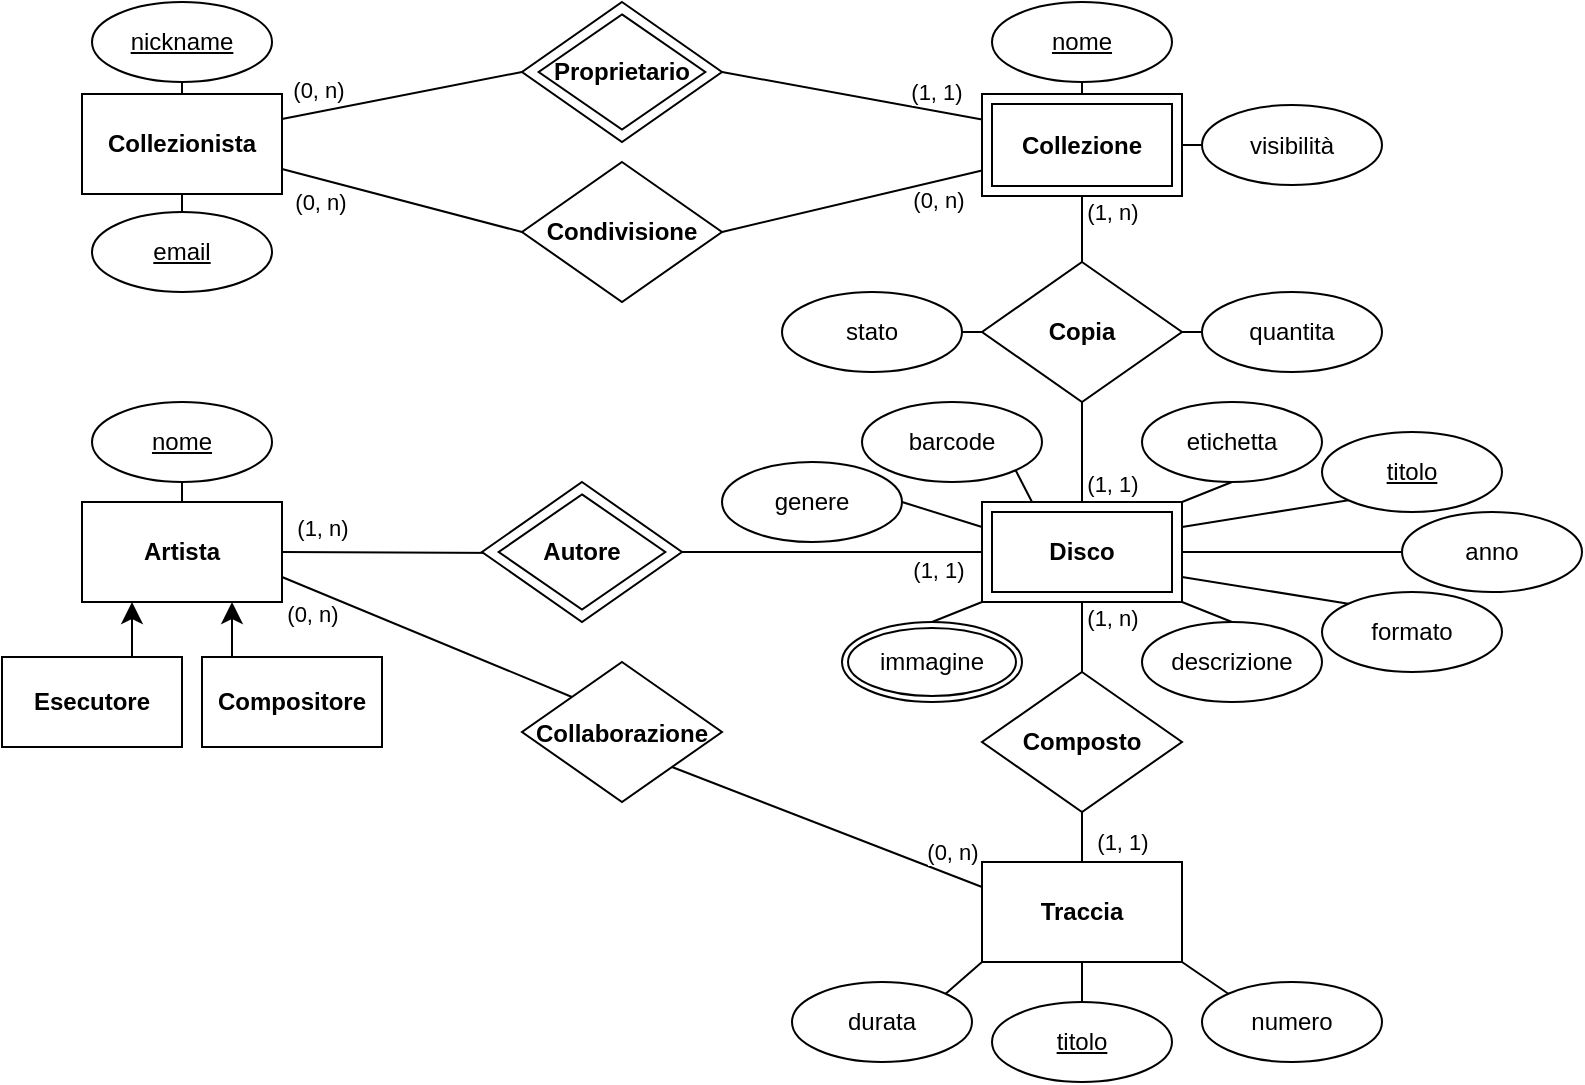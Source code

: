 <mxfile version="21.2.8" type="device">
  <diagram name="Page-1" id="mOuxxqlsxClfAwubohgY">
    <mxGraphModel dx="1114" dy="1198" grid="1" gridSize="10" guides="1" tooltips="1" connect="1" arrows="1" fold="1" page="1" pageScale="1" pageWidth="850" pageHeight="1100" math="0" shadow="0">
      <root>
        <mxCell id="0" />
        <mxCell id="1" parent="0" />
        <mxCell id="aDQZIw9n2Cmun58OzOLv-1" value="nickname" style="ellipse;whiteSpace=wrap;html=1;align=center;fontStyle=4;" parent="1" vertex="1">
          <mxGeometry x="75" y="30" width="90" height="40" as="geometry" />
        </mxCell>
        <mxCell id="aDQZIw9n2Cmun58OzOLv-2" value="" style="endArrow=none;html=1;rounded=0;entryX=0.5;entryY=1;entryDx=0;entryDy=0;exitX=0.5;exitY=0;exitDx=0;exitDy=0;" parent="1" source="aDQZIw9n2Cmun58OzOLv-3" target="aDQZIw9n2Cmun58OzOLv-1" edge="1">
          <mxGeometry relative="1" as="geometry">
            <mxPoint x="130" y="141" as="sourcePoint" />
            <mxPoint x="100" y="241" as="targetPoint" />
          </mxGeometry>
        </mxCell>
        <mxCell id="aDQZIw9n2Cmun58OzOLv-3" value="" style="html=1;dashed=0;whiteSpace=wrap;" parent="1" vertex="1">
          <mxGeometry x="70" y="76" width="100" height="50" as="geometry" />
        </mxCell>
        <mxCell id="aDQZIw9n2Cmun58OzOLv-4" value="Collezionista" style="text;html=1;strokeColor=none;fillColor=none;align=center;verticalAlign=middle;whiteSpace=wrap;rounded=0;fontStyle=1;fontSize=12;" parent="1" vertex="1">
          <mxGeometry x="90" y="86" width="60" height="30" as="geometry" />
        </mxCell>
        <mxCell id="aDQZIw9n2Cmun58OzOLv-5" value="&lt;u&gt;email&lt;/u&gt;" style="ellipse;whiteSpace=wrap;html=1;align=center;" parent="1" vertex="1">
          <mxGeometry x="75" y="135" width="90" height="40" as="geometry" />
        </mxCell>
        <mxCell id="aDQZIw9n2Cmun58OzOLv-6" value="" style="endArrow=none;html=1;rounded=0;entryX=0.5;entryY=0;entryDx=0;entryDy=0;exitX=0.5;exitY=1;exitDx=0;exitDy=0;" parent="1" source="aDQZIw9n2Cmun58OzOLv-3" target="aDQZIw9n2Cmun58OzOLv-5" edge="1">
          <mxGeometry relative="1" as="geometry">
            <mxPoint x="200" y="106" as="sourcePoint" />
            <mxPoint x="205" y="171" as="targetPoint" />
          </mxGeometry>
        </mxCell>
        <mxCell id="aDQZIw9n2Cmun58OzOLv-7" value="&lt;u&gt;nome&lt;/u&gt;" style="ellipse;whiteSpace=wrap;html=1;align=center;" parent="1" vertex="1">
          <mxGeometry x="525" y="30" width="90" height="40" as="geometry" />
        </mxCell>
        <mxCell id="aDQZIw9n2Cmun58OzOLv-8" value="" style="endArrow=none;html=1;rounded=0;entryX=0.5;entryY=0;entryDx=0;entryDy=0;exitX=0.5;exitY=1;exitDx=0;exitDy=0;" parent="1" source="aDQZIw9n2Cmun58OzOLv-7" target="aDQZIw9n2Cmun58OzOLv-12" edge="1">
          <mxGeometry relative="1" as="geometry">
            <mxPoint x="800" y="115" as="sourcePoint" />
            <mxPoint x="640" y="105" as="targetPoint" />
          </mxGeometry>
        </mxCell>
        <mxCell id="aDQZIw9n2Cmun58OzOLv-9" value="visibilità" style="ellipse;whiteSpace=wrap;html=1;align=center;" parent="1" vertex="1">
          <mxGeometry x="630" y="81.5" width="90" height="40" as="geometry" />
        </mxCell>
        <mxCell id="aDQZIw9n2Cmun58OzOLv-11" value="" style="endArrow=none;html=1;rounded=0;entryX=1;entryY=0.5;entryDx=0;entryDy=0;exitX=0;exitY=0.5;exitDx=0;exitDy=0;" parent="1" source="aDQZIw9n2Cmun58OzOLv-9" target="aDQZIw9n2Cmun58OzOLv-12" edge="1">
          <mxGeometry relative="1" as="geometry">
            <mxPoint x="750" y="70" as="sourcePoint" />
            <mxPoint x="690" y="130" as="targetPoint" />
          </mxGeometry>
        </mxCell>
        <mxCell id="aDQZIw9n2Cmun58OzOLv-12" value="&lt;b&gt;&lt;font style=&quot;font-size: 12px;&quot;&gt;Collezione&lt;/font&gt;&lt;/b&gt;" style="shape=ext;margin=3;double=1;whiteSpace=wrap;html=1;align=center;" parent="1" vertex="1">
          <mxGeometry x="520" y="76" width="100" height="51" as="geometry" />
        </mxCell>
        <mxCell id="aDQZIw9n2Cmun58OzOLv-13" value="" style="group;fontSize=12;" parent="1" vertex="1" connectable="0">
          <mxGeometry x="290" y="110" width="100" height="70" as="geometry" />
        </mxCell>
        <mxCell id="aDQZIw9n2Cmun58OzOLv-14" value="" style="shape=rhombus;html=1;dashed=0;whiteSpace=wrap;perimeter=rhombusPerimeter;" parent="aDQZIw9n2Cmun58OzOLv-13" vertex="1">
          <mxGeometry width="100" height="70" as="geometry" />
        </mxCell>
        <mxCell id="aDQZIw9n2Cmun58OzOLv-15" value="Condivisione" style="text;html=1;strokeColor=none;fillColor=none;align=center;verticalAlign=middle;whiteSpace=wrap;rounded=0;fontStyle=1;fontSize=12;" parent="aDQZIw9n2Cmun58OzOLv-13" vertex="1">
          <mxGeometry x="25" y="22.647" width="50" height="24.706" as="geometry" />
        </mxCell>
        <mxCell id="aDQZIw9n2Cmun58OzOLv-16" value="" style="group" parent="1" vertex="1" connectable="0">
          <mxGeometry x="290" y="30" width="100" height="70" as="geometry" />
        </mxCell>
        <mxCell id="aDQZIw9n2Cmun58OzOLv-17" value="" style="shape=rhombus;html=1;dashed=0;whiteSpace=wrap;perimeter=rhombusPerimeter;" parent="aDQZIw9n2Cmun58OzOLv-16" vertex="1">
          <mxGeometry width="100" height="70" as="geometry" />
        </mxCell>
        <mxCell id="aDQZIw9n2Cmun58OzOLv-18" value="" style="rhombus;whiteSpace=wrap;html=1;" parent="aDQZIw9n2Cmun58OzOLv-16" vertex="1">
          <mxGeometry x="8.333" y="6.176" width="83.333" height="57.647" as="geometry" />
        </mxCell>
        <mxCell id="aDQZIw9n2Cmun58OzOLv-19" value="Proprietario" style="text;html=1;strokeColor=none;fillColor=none;align=center;verticalAlign=middle;whiteSpace=wrap;rounded=0;fontStyle=1;fontSize=12;" parent="aDQZIw9n2Cmun58OzOLv-16" vertex="1">
          <mxGeometry x="25" y="22.647" width="50" height="24.706" as="geometry" />
        </mxCell>
        <mxCell id="aDQZIw9n2Cmun58OzOLv-20" value="" style="endArrow=none;html=1;rounded=0;entryX=1;entryY=0.25;entryDx=0;entryDy=0;exitX=0;exitY=0.5;exitDx=0;exitDy=0;" parent="1" source="aDQZIw9n2Cmun58OzOLv-17" target="aDQZIw9n2Cmun58OzOLv-3" edge="1">
          <mxGeometry relative="1" as="geometry">
            <mxPoint x="310" y="63" as="sourcePoint" />
            <mxPoint x="170" y="89" as="targetPoint" />
          </mxGeometry>
        </mxCell>
        <mxCell id="aDQZIw9n2Cmun58OzOLv-115" value="(0, n)" style="edgeLabel;html=1;align=center;verticalAlign=middle;resizable=0;points=[];" parent="aDQZIw9n2Cmun58OzOLv-20" vertex="1" connectable="0">
          <mxGeometry x="0.687" y="1" relative="1" as="geometry">
            <mxPoint x="-1" y="-12" as="offset" />
          </mxGeometry>
        </mxCell>
        <mxCell id="aDQZIw9n2Cmun58OzOLv-21" value="" style="endArrow=none;html=1;rounded=0;entryX=1;entryY=0.75;entryDx=0;entryDy=0;exitX=0;exitY=0.5;exitDx=0;exitDy=0;" parent="1" source="aDQZIw9n2Cmun58OzOLv-14" target="aDQZIw9n2Cmun58OzOLv-3" edge="1">
          <mxGeometry relative="1" as="geometry">
            <mxPoint x="320" y="73" as="sourcePoint" />
            <mxPoint x="180" y="99" as="targetPoint" />
          </mxGeometry>
        </mxCell>
        <mxCell id="aDQZIw9n2Cmun58OzOLv-116" value="(0, n)" style="edgeLabel;html=1;align=center;verticalAlign=middle;resizable=0;points=[];" parent="aDQZIw9n2Cmun58OzOLv-21" vertex="1" connectable="0">
          <mxGeometry x="0.516" y="4" relative="1" as="geometry">
            <mxPoint x="-9" y="5" as="offset" />
          </mxGeometry>
        </mxCell>
        <mxCell id="aDQZIw9n2Cmun58OzOLv-22" value="" style="endArrow=none;html=1;rounded=0;entryX=0;entryY=0.25;entryDx=0;entryDy=0;exitX=1;exitY=0.5;exitDx=0;exitDy=0;" parent="1" source="aDQZIw9n2Cmun58OzOLv-17" target="aDQZIw9n2Cmun58OzOLv-12" edge="1">
          <mxGeometry relative="1" as="geometry">
            <mxPoint x="330" y="83" as="sourcePoint" />
            <mxPoint x="190" y="109" as="targetPoint" />
          </mxGeometry>
        </mxCell>
        <mxCell id="aDQZIw9n2Cmun58OzOLv-117" value="(1, 1)" style="edgeLabel;html=1;align=center;verticalAlign=middle;resizable=0;points=[];" parent="aDQZIw9n2Cmun58OzOLv-22" vertex="1" connectable="0">
          <mxGeometry x="0.294" y="-1" relative="1" as="geometry">
            <mxPoint x="23" y="-7" as="offset" />
          </mxGeometry>
        </mxCell>
        <mxCell id="aDQZIw9n2Cmun58OzOLv-23" value="" style="endArrow=none;html=1;rounded=0;entryX=1;entryY=0.5;entryDx=0;entryDy=0;exitX=0;exitY=0.75;exitDx=0;exitDy=0;" parent="1" source="aDQZIw9n2Cmun58OzOLv-12" target="aDQZIw9n2Cmun58OzOLv-14" edge="1">
          <mxGeometry relative="1" as="geometry">
            <mxPoint x="340" y="93" as="sourcePoint" />
            <mxPoint x="200" y="119" as="targetPoint" />
          </mxGeometry>
        </mxCell>
        <mxCell id="aDQZIw9n2Cmun58OzOLv-118" value="(0, n)" style="edgeLabel;html=1;align=center;verticalAlign=middle;resizable=0;points=[];" parent="aDQZIw9n2Cmun58OzOLv-23" vertex="1" connectable="0">
          <mxGeometry x="-0.518" y="1" relative="1" as="geometry">
            <mxPoint x="9" y="6" as="offset" />
          </mxGeometry>
        </mxCell>
        <mxCell id="aDQZIw9n2Cmun58OzOLv-24" value="&lt;b&gt;&lt;font style=&quot;font-size: 12px;&quot;&gt;Disco&lt;/font&gt;&lt;/b&gt;" style="shape=ext;margin=3;double=1;whiteSpace=wrap;html=1;align=center;" parent="1" vertex="1">
          <mxGeometry x="520" y="280" width="100" height="50" as="geometry" />
        </mxCell>
        <mxCell id="aDQZIw9n2Cmun58OzOLv-25" value="" style="group" parent="1" vertex="1" connectable="0">
          <mxGeometry x="520" y="160" width="100" height="70" as="geometry" />
        </mxCell>
        <mxCell id="aDQZIw9n2Cmun58OzOLv-26" value="" style="shape=rhombus;html=1;dashed=0;whiteSpace=wrap;perimeter=rhombusPerimeter;" parent="aDQZIw9n2Cmun58OzOLv-25" vertex="1">
          <mxGeometry width="100.0" height="70" as="geometry" />
        </mxCell>
        <mxCell id="aDQZIw9n2Cmun58OzOLv-27" value="&lt;font style=&quot;font-size: 12px;&quot;&gt;Copia&lt;/font&gt;" style="text;html=1;strokeColor=none;fillColor=none;align=center;verticalAlign=middle;whiteSpace=wrap;rounded=0;fontStyle=1;fontSize=12;" parent="aDQZIw9n2Cmun58OzOLv-25" vertex="1">
          <mxGeometry x="25.0" y="22.647" width="50.0" height="24.706" as="geometry" />
        </mxCell>
        <mxCell id="aDQZIw9n2Cmun58OzOLv-29" value="" style="endArrow=none;html=1;rounded=0;entryX=0.5;entryY=0;entryDx=0;entryDy=0;exitX=0.5;exitY=1;exitDx=0;exitDy=0;" parent="1" source="aDQZIw9n2Cmun58OzOLv-12" target="aDQZIw9n2Cmun58OzOLv-26" edge="1">
          <mxGeometry relative="1" as="geometry">
            <mxPoint x="530" y="124" as="sourcePoint" />
            <mxPoint x="400" y="155" as="targetPoint" />
          </mxGeometry>
        </mxCell>
        <mxCell id="aDQZIw9n2Cmun58OzOLv-123" value="(1, n)" style="edgeLabel;html=1;align=center;verticalAlign=middle;resizable=0;points=[];" parent="aDQZIw9n2Cmun58OzOLv-29" vertex="1" connectable="0">
          <mxGeometry x="-0.455" relative="1" as="geometry">
            <mxPoint x="15" y="-1" as="offset" />
          </mxGeometry>
        </mxCell>
        <mxCell id="aDQZIw9n2Cmun58OzOLv-30" value="" style="endArrow=none;html=1;rounded=0;entryX=0.5;entryY=0;entryDx=0;entryDy=0;exitX=0.5;exitY=1;exitDx=0;exitDy=0;" parent="1" source="aDQZIw9n2Cmun58OzOLv-26" target="aDQZIw9n2Cmun58OzOLv-24" edge="1">
          <mxGeometry relative="1" as="geometry">
            <mxPoint x="540" y="134" as="sourcePoint" />
            <mxPoint x="410" y="165" as="targetPoint" />
          </mxGeometry>
        </mxCell>
        <mxCell id="aDQZIw9n2Cmun58OzOLv-125" value="(1, 1)" style="edgeLabel;html=1;align=center;verticalAlign=middle;resizable=0;points=[];" parent="aDQZIw9n2Cmun58OzOLv-30" vertex="1" connectable="0">
          <mxGeometry x="0.44" y="1" relative="1" as="geometry">
            <mxPoint x="14" y="5" as="offset" />
          </mxGeometry>
        </mxCell>
        <mxCell id="aDQZIw9n2Cmun58OzOLv-31" value="stato" style="ellipse;whiteSpace=wrap;html=1;align=center;" parent="1" vertex="1">
          <mxGeometry x="420" y="175" width="90" height="40" as="geometry" />
        </mxCell>
        <mxCell id="aDQZIw9n2Cmun58OzOLv-32" value="" style="endArrow=none;html=1;rounded=0;entryX=0;entryY=0.5;entryDx=0;entryDy=0;exitX=1;exitY=0.5;exitDx=0;exitDy=0;" parent="1" source="aDQZIw9n2Cmun58OzOLv-31" target="aDQZIw9n2Cmun58OzOLv-26" edge="1">
          <mxGeometry relative="1" as="geometry">
            <mxPoint x="650" y="112" as="sourcePoint" />
            <mxPoint x="630" y="112" as="targetPoint" />
          </mxGeometry>
        </mxCell>
        <mxCell id="aDQZIw9n2Cmun58OzOLv-36" value="genere" style="ellipse;whiteSpace=wrap;html=1;align=center;" parent="1" vertex="1">
          <mxGeometry x="390" y="260" width="90" height="40" as="geometry" />
        </mxCell>
        <mxCell id="aDQZIw9n2Cmun58OzOLv-37" value="barcode" style="ellipse;whiteSpace=wrap;html=1;align=center;" parent="1" vertex="1">
          <mxGeometry x="460" y="230" width="90" height="40" as="geometry" />
        </mxCell>
        <mxCell id="aDQZIw9n2Cmun58OzOLv-38" value="descrizione" style="ellipse;whiteSpace=wrap;html=1;align=center;" parent="1" vertex="1">
          <mxGeometry x="600" y="340" width="90" height="40" as="geometry" />
        </mxCell>
        <mxCell id="aDQZIw9n2Cmun58OzOLv-39" value="etichetta" style="ellipse;whiteSpace=wrap;html=1;align=center;" parent="1" vertex="1">
          <mxGeometry x="600" y="230" width="90" height="40" as="geometry" />
        </mxCell>
        <mxCell id="aDQZIw9n2Cmun58OzOLv-40" value="anno" style="ellipse;whiteSpace=wrap;html=1;align=center;" parent="1" vertex="1">
          <mxGeometry x="730" y="285" width="90" height="40" as="geometry" />
        </mxCell>
        <mxCell id="aDQZIw9n2Cmun58OzOLv-41" value="formato" style="ellipse;whiteSpace=wrap;html=1;align=center;" parent="1" vertex="1">
          <mxGeometry x="690" y="325" width="90" height="40" as="geometry" />
        </mxCell>
        <mxCell id="aDQZIw9n2Cmun58OzOLv-42" value="&lt;u&gt;titolo&lt;/u&gt;" style="ellipse;whiteSpace=wrap;html=1;align=center;" parent="1" vertex="1">
          <mxGeometry x="690" y="245" width="90" height="40" as="geometry" />
        </mxCell>
        <mxCell id="aDQZIw9n2Cmun58OzOLv-43" value="" style="endArrow=none;html=1;rounded=0;entryX=1;entryY=0.25;entryDx=0;entryDy=0;exitX=0;exitY=1;exitDx=0;exitDy=0;" parent="1" source="aDQZIw9n2Cmun58OzOLv-42" target="aDQZIw9n2Cmun58OzOLv-24" edge="1">
          <mxGeometry relative="1" as="geometry">
            <mxPoint x="650" y="205" as="sourcePoint" />
            <mxPoint x="630" y="205" as="targetPoint" />
          </mxGeometry>
        </mxCell>
        <mxCell id="aDQZIw9n2Cmun58OzOLv-44" value="" style="endArrow=none;html=1;rounded=0;entryX=1;entryY=0.5;entryDx=0;entryDy=0;exitX=0;exitY=0.5;exitDx=0;exitDy=0;" parent="1" source="aDQZIw9n2Cmun58OzOLv-40" target="aDQZIw9n2Cmun58OzOLv-24" edge="1">
          <mxGeometry relative="1" as="geometry">
            <mxPoint x="660" y="215" as="sourcePoint" />
            <mxPoint x="640" y="215" as="targetPoint" />
          </mxGeometry>
        </mxCell>
        <mxCell id="aDQZIw9n2Cmun58OzOLv-45" value="" style="endArrow=none;html=1;rounded=0;entryX=1;entryY=0.75;entryDx=0;entryDy=0;exitX=0;exitY=0;exitDx=0;exitDy=0;" parent="1" source="aDQZIw9n2Cmun58OzOLv-41" target="aDQZIw9n2Cmun58OzOLv-24" edge="1">
          <mxGeometry relative="1" as="geometry">
            <mxPoint x="670" y="225" as="sourcePoint" />
            <mxPoint x="650" y="225" as="targetPoint" />
          </mxGeometry>
        </mxCell>
        <mxCell id="aDQZIw9n2Cmun58OzOLv-46" value="" style="endArrow=none;html=1;rounded=0;entryX=1;entryY=1;entryDx=0;entryDy=0;exitX=0.5;exitY=0;exitDx=0;exitDy=0;" parent="1" source="aDQZIw9n2Cmun58OzOLv-38" target="aDQZIw9n2Cmun58OzOLv-24" edge="1">
          <mxGeometry relative="1" as="geometry">
            <mxPoint x="680" y="235" as="sourcePoint" />
            <mxPoint x="660" y="235" as="targetPoint" />
          </mxGeometry>
        </mxCell>
        <mxCell id="aDQZIw9n2Cmun58OzOLv-47" value="" style="group" parent="1" vertex="1" connectable="0">
          <mxGeometry x="70" y="280" width="100" height="50" as="geometry" />
        </mxCell>
        <mxCell id="aDQZIw9n2Cmun58OzOLv-48" value="" style="html=1;dashed=0;whiteSpace=wrap;" parent="aDQZIw9n2Cmun58OzOLv-47" vertex="1">
          <mxGeometry width="100" height="50" as="geometry" />
        </mxCell>
        <mxCell id="aDQZIw9n2Cmun58OzOLv-49" value="&lt;b style=&quot;font-size: 12px;&quot;&gt;&lt;font style=&quot;font-size: 12px;&quot;&gt;Artista&lt;/font&gt;&lt;/b&gt;" style="text;html=1;strokeColor=none;fillColor=none;align=center;verticalAlign=middle;whiteSpace=wrap;rounded=0;fontSize=12;" parent="aDQZIw9n2Cmun58OzOLv-47" vertex="1">
          <mxGeometry x="20" y="10" width="60" height="30" as="geometry" />
        </mxCell>
        <mxCell id="aDQZIw9n2Cmun58OzOLv-61" value="" style="endArrow=none;html=1;rounded=0;entryX=1;entryY=0.5;entryDx=0;entryDy=0;exitX=0;exitY=0.5;exitDx=0;exitDy=0;" parent="1" target="aDQZIw9n2Cmun58OzOLv-48" edge="1">
          <mxGeometry relative="1" as="geometry">
            <mxPoint x="290" y="305.5" as="sourcePoint" />
            <mxPoint x="160" y="394" as="targetPoint" />
          </mxGeometry>
        </mxCell>
        <mxCell id="aDQZIw9n2Cmun58OzOLv-112" value="(1, n)" style="edgeLabel;html=1;align=center;verticalAlign=middle;resizable=0;points=[];" parent="aDQZIw9n2Cmun58OzOLv-61" vertex="1" connectable="0">
          <mxGeometry x="0.667" y="1" relative="1" as="geometry">
            <mxPoint y="-13" as="offset" />
          </mxGeometry>
        </mxCell>
        <mxCell id="aDQZIw9n2Cmun58OzOLv-62" value="" style="endArrow=none;html=1;rounded=0;entryX=1;entryY=0.5;entryDx=0;entryDy=0;exitX=0;exitY=0.5;exitDx=0;exitDy=0;" parent="1" source="aDQZIw9n2Cmun58OzOLv-24" target="aDQZIw9n2Cmun58OzOLv-67" edge="1">
          <mxGeometry relative="1" as="geometry">
            <mxPoint x="510" y="374" as="sourcePoint" />
            <mxPoint x="390" y="285.5" as="targetPoint" />
          </mxGeometry>
        </mxCell>
        <mxCell id="aDQZIw9n2Cmun58OzOLv-113" value="(1, 1)" style="edgeLabel;html=1;align=center;verticalAlign=middle;resizable=0;points=[];" parent="aDQZIw9n2Cmun58OzOLv-62" vertex="1" connectable="0">
          <mxGeometry x="-0.708" y="2" relative="1" as="geometry">
            <mxPoint y="7" as="offset" />
          </mxGeometry>
        </mxCell>
        <mxCell id="aDQZIw9n2Cmun58OzOLv-66" value="" style="group" parent="1" vertex="1" connectable="0">
          <mxGeometry x="270" y="270" width="100" height="70" as="geometry" />
        </mxCell>
        <mxCell id="aDQZIw9n2Cmun58OzOLv-67" value="" style="shape=rhombus;html=1;dashed=0;whiteSpace=wrap;perimeter=rhombusPerimeter;" parent="aDQZIw9n2Cmun58OzOLv-66" vertex="1">
          <mxGeometry width="100.0" height="70" as="geometry" />
        </mxCell>
        <mxCell id="aDQZIw9n2Cmun58OzOLv-68" value="" style="rhombus;whiteSpace=wrap;html=1;" parent="aDQZIw9n2Cmun58OzOLv-66" vertex="1">
          <mxGeometry x="8.333" y="6.176" width="83.333" height="57.647" as="geometry" />
        </mxCell>
        <mxCell id="aDQZIw9n2Cmun58OzOLv-69" value="Autore" style="text;html=1;strokeColor=none;fillColor=none;align=center;verticalAlign=middle;whiteSpace=wrap;rounded=0;fontStyle=1;fontSize=12;" parent="aDQZIw9n2Cmun58OzOLv-66" vertex="1">
          <mxGeometry x="25.0" y="22.647" width="50.0" height="24.706" as="geometry" />
        </mxCell>
        <mxCell id="aDQZIw9n2Cmun58OzOLv-71" value="&lt;u&gt;nome&lt;/u&gt;" style="ellipse;whiteSpace=wrap;html=1;align=center;" parent="1" vertex="1">
          <mxGeometry x="75" y="230" width="90" height="40" as="geometry" />
        </mxCell>
        <mxCell id="aDQZIw9n2Cmun58OzOLv-72" value="" style="endArrow=none;html=1;rounded=0;entryX=0.5;entryY=1;entryDx=0;entryDy=0;exitX=0.5;exitY=0;exitDx=0;exitDy=0;" parent="1" source="aDQZIw9n2Cmun58OzOLv-48" target="aDQZIw9n2Cmun58OzOLv-71" edge="1">
          <mxGeometry relative="1" as="geometry">
            <mxPoint x="285" y="236" as="sourcePoint" />
            <mxPoint x="370" y="281" as="targetPoint" />
          </mxGeometry>
        </mxCell>
        <mxCell id="aDQZIw9n2Cmun58OzOLv-73" value="" style="group" parent="1" vertex="1" connectable="0">
          <mxGeometry x="130" y="357.5" width="90" height="45" as="geometry" />
        </mxCell>
        <mxCell id="aDQZIw9n2Cmun58OzOLv-74" value="" style="html=1;dashed=0;whiteSpace=wrap;" parent="aDQZIw9n2Cmun58OzOLv-73" vertex="1">
          <mxGeometry width="90" height="45" as="geometry" />
        </mxCell>
        <mxCell id="aDQZIw9n2Cmun58OzOLv-75" value="&lt;b&gt;&lt;font style=&quot;font-size: 12px;&quot;&gt;Compositore&lt;/font&gt;&lt;/b&gt;" style="text;html=1;strokeColor=none;fillColor=none;align=center;verticalAlign=middle;whiteSpace=wrap;rounded=0;" parent="aDQZIw9n2Cmun58OzOLv-73" vertex="1">
          <mxGeometry x="18" y="9" width="54" height="27" as="geometry" />
        </mxCell>
        <mxCell id="aDQZIw9n2Cmun58OzOLv-79" value="" style="edgeStyle=segmentEdgeStyle;endArrow=classic;html=1;curved=0;rounded=0;endSize=8;startSize=8;exitX=0.75;exitY=0;exitDx=0;exitDy=0;entryX=0.25;entryY=1;entryDx=0;entryDy=0;" parent="1" source="aDQZIw9n2Cmun58OzOLv-82" target="aDQZIw9n2Cmun58OzOLv-48" edge="1">
          <mxGeometry width="50" height="50" relative="1" as="geometry">
            <mxPoint x="95" y="429" as="sourcePoint" />
            <mxPoint x="135" y="385" as="targetPoint" />
            <Array as="points">
              <mxPoint x="95" y="358" />
            </Array>
          </mxGeometry>
        </mxCell>
        <mxCell id="aDQZIw9n2Cmun58OzOLv-80" value="" style="edgeStyle=segmentEdgeStyle;endArrow=classic;html=1;curved=0;rounded=0;endSize=8;startSize=8;exitX=0.25;exitY=0;exitDx=0;exitDy=0;entryX=0.75;entryY=1;entryDx=0;entryDy=0;" parent="1" source="aDQZIw9n2Cmun58OzOLv-74" target="aDQZIw9n2Cmun58OzOLv-48" edge="1">
          <mxGeometry width="50" height="50" relative="1" as="geometry">
            <mxPoint x="500" y="430" as="sourcePoint" />
            <mxPoint x="185" y="385" as="targetPoint" />
            <Array as="points">
              <mxPoint x="145" y="358" />
            </Array>
          </mxGeometry>
        </mxCell>
        <mxCell id="aDQZIw9n2Cmun58OzOLv-81" value="" style="group" parent="1" vertex="1" connectable="0">
          <mxGeometry x="30" y="357.5" width="90" height="45" as="geometry" />
        </mxCell>
        <mxCell id="aDQZIw9n2Cmun58OzOLv-82" value="" style="html=1;dashed=0;whiteSpace=wrap;" parent="aDQZIw9n2Cmun58OzOLv-81" vertex="1">
          <mxGeometry width="90" height="45" as="geometry" />
        </mxCell>
        <mxCell id="aDQZIw9n2Cmun58OzOLv-83" value="&lt;b&gt;&lt;font style=&quot;font-size: 12px;&quot;&gt;Esecutore&lt;/font&gt;&lt;/b&gt;" style="text;html=1;strokeColor=none;fillColor=none;align=center;verticalAlign=middle;whiteSpace=wrap;rounded=0;" parent="aDQZIw9n2Cmun58OzOLv-81" vertex="1">
          <mxGeometry x="18" y="9" width="54" height="27" as="geometry" />
        </mxCell>
        <mxCell id="aDQZIw9n2Cmun58OzOLv-85" value="" style="endArrow=none;html=1;rounded=0;entryX=0.25;entryY=0;entryDx=0;entryDy=0;exitX=1;exitY=1;exitDx=0;exitDy=0;" parent="1" source="aDQZIw9n2Cmun58OzOLv-37" target="aDQZIw9n2Cmun58OzOLv-24" edge="1">
          <mxGeometry relative="1" as="geometry">
            <mxPoint x="673" y="274" as="sourcePoint" />
            <mxPoint x="630" y="283" as="targetPoint" />
          </mxGeometry>
        </mxCell>
        <mxCell id="aDQZIw9n2Cmun58OzOLv-87" value="" style="group" parent="1" vertex="1" connectable="0">
          <mxGeometry x="520" y="460" width="100" height="50" as="geometry" />
        </mxCell>
        <mxCell id="aDQZIw9n2Cmun58OzOLv-88" value="" style="html=1;dashed=0;whiteSpace=wrap;" parent="aDQZIw9n2Cmun58OzOLv-87" vertex="1">
          <mxGeometry width="100" height="50" as="geometry" />
        </mxCell>
        <mxCell id="aDQZIw9n2Cmun58OzOLv-89" value="&lt;b style=&quot;font-size: 12px;&quot;&gt;&lt;font style=&quot;font-size: 12px;&quot;&gt;Traccia&lt;/font&gt;&lt;/b&gt;" style="text;html=1;strokeColor=none;fillColor=none;align=center;verticalAlign=middle;whiteSpace=wrap;rounded=0;fontSize=12;" parent="aDQZIw9n2Cmun58OzOLv-87" vertex="1">
          <mxGeometry x="20" y="10" width="60" height="30" as="geometry" />
        </mxCell>
        <mxCell id="aDQZIw9n2Cmun58OzOLv-90" value="" style="group" parent="1" vertex="1" connectable="0">
          <mxGeometry x="520" y="365" width="100" height="70" as="geometry" />
        </mxCell>
        <mxCell id="aDQZIw9n2Cmun58OzOLv-91" value="" style="shape=rhombus;html=1;dashed=0;whiteSpace=wrap;perimeter=rhombusPerimeter;" parent="aDQZIw9n2Cmun58OzOLv-90" vertex="1">
          <mxGeometry width="100.0" height="70" as="geometry" />
        </mxCell>
        <mxCell id="aDQZIw9n2Cmun58OzOLv-92" value="&lt;font style=&quot;font-size: 12px;&quot;&gt;Composto&lt;/font&gt;" style="text;html=1;strokeColor=none;fillColor=none;align=center;verticalAlign=middle;whiteSpace=wrap;rounded=0;fontStyle=1;fontSize=12;" parent="aDQZIw9n2Cmun58OzOLv-90" vertex="1">
          <mxGeometry x="25.0" y="22.647" width="50.0" height="24.706" as="geometry" />
        </mxCell>
        <mxCell id="aDQZIw9n2Cmun58OzOLv-94" value="" style="endArrow=none;html=1;rounded=0;entryX=0.5;entryY=1;entryDx=0;entryDy=0;exitX=0.5;exitY=0;exitDx=0;exitDy=0;" parent="1" source="aDQZIw9n2Cmun58OzOLv-91" target="aDQZIw9n2Cmun58OzOLv-24" edge="1">
          <mxGeometry relative="1" as="geometry">
            <mxPoint x="440" y="370" as="sourcePoint" />
            <mxPoint x="453" y="376" as="targetPoint" />
          </mxGeometry>
        </mxCell>
        <mxCell id="aDQZIw9n2Cmun58OzOLv-122" value="(1, n)" style="edgeLabel;html=1;align=center;verticalAlign=middle;resizable=0;points=[];" parent="aDQZIw9n2Cmun58OzOLv-94" vertex="1" connectable="0">
          <mxGeometry x="0.406" y="-1" relative="1" as="geometry">
            <mxPoint x="14" y="-3" as="offset" />
          </mxGeometry>
        </mxCell>
        <mxCell id="aDQZIw9n2Cmun58OzOLv-95" value="(1, 1)" style="endArrow=none;html=1;rounded=0;entryX=0.5;entryY=0;entryDx=0;entryDy=0;exitX=0.5;exitY=1;exitDx=0;exitDy=0;" parent="1" source="aDQZIw9n2Cmun58OzOLv-91" target="aDQZIw9n2Cmun58OzOLv-88" edge="1">
          <mxGeometry x="0.2" y="20" relative="1" as="geometry">
            <mxPoint x="609" y="435" as="sourcePoint" />
            <mxPoint x="609" y="460" as="targetPoint" />
            <mxPoint as="offset" />
          </mxGeometry>
        </mxCell>
        <mxCell id="aDQZIw9n2Cmun58OzOLv-96" value="numero" style="ellipse;whiteSpace=wrap;html=1;align=center;" parent="1" vertex="1">
          <mxGeometry x="630" y="520" width="90" height="40" as="geometry" />
        </mxCell>
        <mxCell id="aDQZIw9n2Cmun58OzOLv-97" value="&lt;u&gt;titolo&lt;/u&gt;" style="ellipse;whiteSpace=wrap;html=1;align=center;" parent="1" vertex="1">
          <mxGeometry x="525" y="530" width="90" height="40" as="geometry" />
        </mxCell>
        <mxCell id="aDQZIw9n2Cmun58OzOLv-98" value="durata" style="ellipse;whiteSpace=wrap;html=1;align=center;" parent="1" vertex="1">
          <mxGeometry x="425" y="520" width="90" height="40" as="geometry" />
        </mxCell>
        <mxCell id="aDQZIw9n2Cmun58OzOLv-99" value="" style="endArrow=none;html=1;rounded=0;exitX=0.5;exitY=0;exitDx=0;exitDy=0;entryX=0.5;entryY=1;entryDx=0;entryDy=0;" parent="1" source="aDQZIw9n2Cmun58OzOLv-97" target="aDQZIw9n2Cmun58OzOLv-88" edge="1">
          <mxGeometry relative="1" as="geometry">
            <mxPoint x="680" y="490" as="sourcePoint" />
            <mxPoint x="570" y="520" as="targetPoint" />
          </mxGeometry>
        </mxCell>
        <mxCell id="aDQZIw9n2Cmun58OzOLv-100" value="" style="endArrow=none;html=1;rounded=0;entryX=1;entryY=0;entryDx=0;entryDy=0;exitX=0;exitY=1;exitDx=0;exitDy=0;" parent="1" source="aDQZIw9n2Cmun58OzOLv-88" target="aDQZIw9n2Cmun58OzOLv-98" edge="1">
          <mxGeometry relative="1" as="geometry">
            <mxPoint x="680" y="540" as="sourcePoint" />
            <mxPoint x="680" y="579" as="targetPoint" />
          </mxGeometry>
        </mxCell>
        <mxCell id="aDQZIw9n2Cmun58OzOLv-101" value="" style="endArrow=none;html=1;rounded=0;entryX=0;entryY=0;entryDx=0;entryDy=0;exitX=1;exitY=1;exitDx=0;exitDy=0;" parent="1" source="aDQZIw9n2Cmun58OzOLv-88" target="aDQZIw9n2Cmun58OzOLv-96" edge="1">
          <mxGeometry relative="1" as="geometry">
            <mxPoint x="740" y="530" as="sourcePoint" />
            <mxPoint x="740" y="569" as="targetPoint" />
          </mxGeometry>
        </mxCell>
        <mxCell id="aDQZIw9n2Cmun58OzOLv-103" value="" style="endArrow=none;html=1;rounded=0;entryX=1;entryY=0;entryDx=0;entryDy=0;exitX=0.5;exitY=1;exitDx=0;exitDy=0;" parent="1" source="aDQZIw9n2Cmun58OzOLv-39" target="aDQZIw9n2Cmun58OzOLv-24" edge="1">
          <mxGeometry relative="1" as="geometry">
            <mxPoint x="810" y="190" as="sourcePoint" />
            <mxPoint x="717" y="204" as="targetPoint" />
          </mxGeometry>
        </mxCell>
        <mxCell id="aDQZIw9n2Cmun58OzOLv-104" value="" style="endArrow=none;html=1;rounded=0;entryX=1;entryY=0.5;entryDx=0;entryDy=0;exitX=0;exitY=0.25;exitDx=0;exitDy=0;" parent="1" source="aDQZIw9n2Cmun58OzOLv-24" target="aDQZIw9n2Cmun58OzOLv-36" edge="1">
          <mxGeometry relative="1" as="geometry">
            <mxPoint x="450" y="410" as="sourcePoint" />
            <mxPoint x="458" y="426" as="targetPoint" />
          </mxGeometry>
        </mxCell>
        <mxCell id="aDQZIw9n2Cmun58OzOLv-105" value="" style="endArrow=none;html=1;rounded=0;entryX=0.5;entryY=0;entryDx=0;entryDy=0;exitX=0;exitY=1;exitDx=0;exitDy=0;" parent="1" source="aDQZIw9n2Cmun58OzOLv-24" target="aDQZIw9n2Cmun58OzOLv-106" edge="1">
          <mxGeometry relative="1" as="geometry">
            <mxPoint x="370" y="380" as="sourcePoint" />
            <mxPoint x="495" y="340" as="targetPoint" />
          </mxGeometry>
        </mxCell>
        <mxCell id="aDQZIw9n2Cmun58OzOLv-106" value="immagine" style="ellipse;shape=doubleEllipse;margin=3;whiteSpace=wrap;html=1;align=center;" parent="1" vertex="1">
          <mxGeometry x="450" y="340" width="90" height="40" as="geometry" />
        </mxCell>
        <mxCell id="aDQZIw9n2Cmun58OzOLv-107" value="" style="group" parent="1" vertex="1" connectable="0">
          <mxGeometry x="290" y="360" width="100" height="70" as="geometry" />
        </mxCell>
        <mxCell id="aDQZIw9n2Cmun58OzOLv-108" value="" style="shape=rhombus;html=1;dashed=0;whiteSpace=wrap;perimeter=rhombusPerimeter;" parent="aDQZIw9n2Cmun58OzOLv-107" vertex="1">
          <mxGeometry width="100" height="70" as="geometry" />
        </mxCell>
        <mxCell id="aDQZIw9n2Cmun58OzOLv-109" value="&lt;font style=&quot;font-size: 12px;&quot;&gt;Collaborazione&lt;/font&gt;" style="text;html=1;strokeColor=none;fillColor=none;align=center;verticalAlign=middle;whiteSpace=wrap;rounded=0;fontStyle=1;fontSize=14;" parent="aDQZIw9n2Cmun58OzOLv-107" vertex="1">
          <mxGeometry x="25" y="22.647" width="50" height="24.706" as="geometry" />
        </mxCell>
        <mxCell id="aDQZIw9n2Cmun58OzOLv-110" value="" style="endArrow=none;html=1;rounded=0;entryX=1;entryY=1;entryDx=0;entryDy=0;exitX=0;exitY=0.25;exitDx=0;exitDy=0;" parent="1" source="aDQZIw9n2Cmun58OzOLv-88" target="aDQZIw9n2Cmun58OzOLv-108" edge="1">
          <mxGeometry relative="1" as="geometry">
            <mxPoint x="390" y="490" as="sourcePoint" />
            <mxPoint x="255" y="414" as="targetPoint" />
          </mxGeometry>
        </mxCell>
        <mxCell id="aDQZIw9n2Cmun58OzOLv-121" value="(0, n)" style="edgeLabel;html=1;align=center;verticalAlign=middle;resizable=0;points=[];" parent="aDQZIw9n2Cmun58OzOLv-110" vertex="1" connectable="0">
          <mxGeometry x="-0.524" y="-2" relative="1" as="geometry">
            <mxPoint x="21" y="-2" as="offset" />
          </mxGeometry>
        </mxCell>
        <mxCell id="aDQZIw9n2Cmun58OzOLv-111" value="" style="endArrow=none;html=1;rounded=0;entryX=0;entryY=0;entryDx=0;entryDy=0;exitX=1;exitY=0.75;exitDx=0;exitDy=0;" parent="1" source="aDQZIw9n2Cmun58OzOLv-48" target="aDQZIw9n2Cmun58OzOLv-108" edge="1">
          <mxGeometry relative="1" as="geometry">
            <mxPoint x="300" y="490" as="sourcePoint" />
            <mxPoint x="165" y="414" as="targetPoint" />
          </mxGeometry>
        </mxCell>
        <mxCell id="aDQZIw9n2Cmun58OzOLv-120" value="(0, n)" style="edgeLabel;html=1;align=center;verticalAlign=middle;resizable=0;points=[];" parent="aDQZIw9n2Cmun58OzOLv-111" vertex="1" connectable="0">
          <mxGeometry x="-0.494" y="1" relative="1" as="geometry">
            <mxPoint x="-22" y="4" as="offset" />
          </mxGeometry>
        </mxCell>
        <mxCell id="pgS3mpEG4ywZ8LMO0lSc-1" value="quantita" style="ellipse;whiteSpace=wrap;html=1;align=center;" vertex="1" parent="1">
          <mxGeometry x="630" y="175" width="90" height="40" as="geometry" />
        </mxCell>
        <mxCell id="pgS3mpEG4ywZ8LMO0lSc-2" value="" style="endArrow=none;html=1;rounded=0;entryX=0;entryY=0.5;entryDx=0;entryDy=0;exitX=1;exitY=0.5;exitDx=0;exitDy=0;" edge="1" parent="1" source="aDQZIw9n2Cmun58OzOLv-26" target="pgS3mpEG4ywZ8LMO0lSc-1">
          <mxGeometry relative="1" as="geometry">
            <mxPoint x="520" y="205" as="sourcePoint" />
            <mxPoint x="530" y="205" as="targetPoint" />
          </mxGeometry>
        </mxCell>
      </root>
    </mxGraphModel>
  </diagram>
</mxfile>
